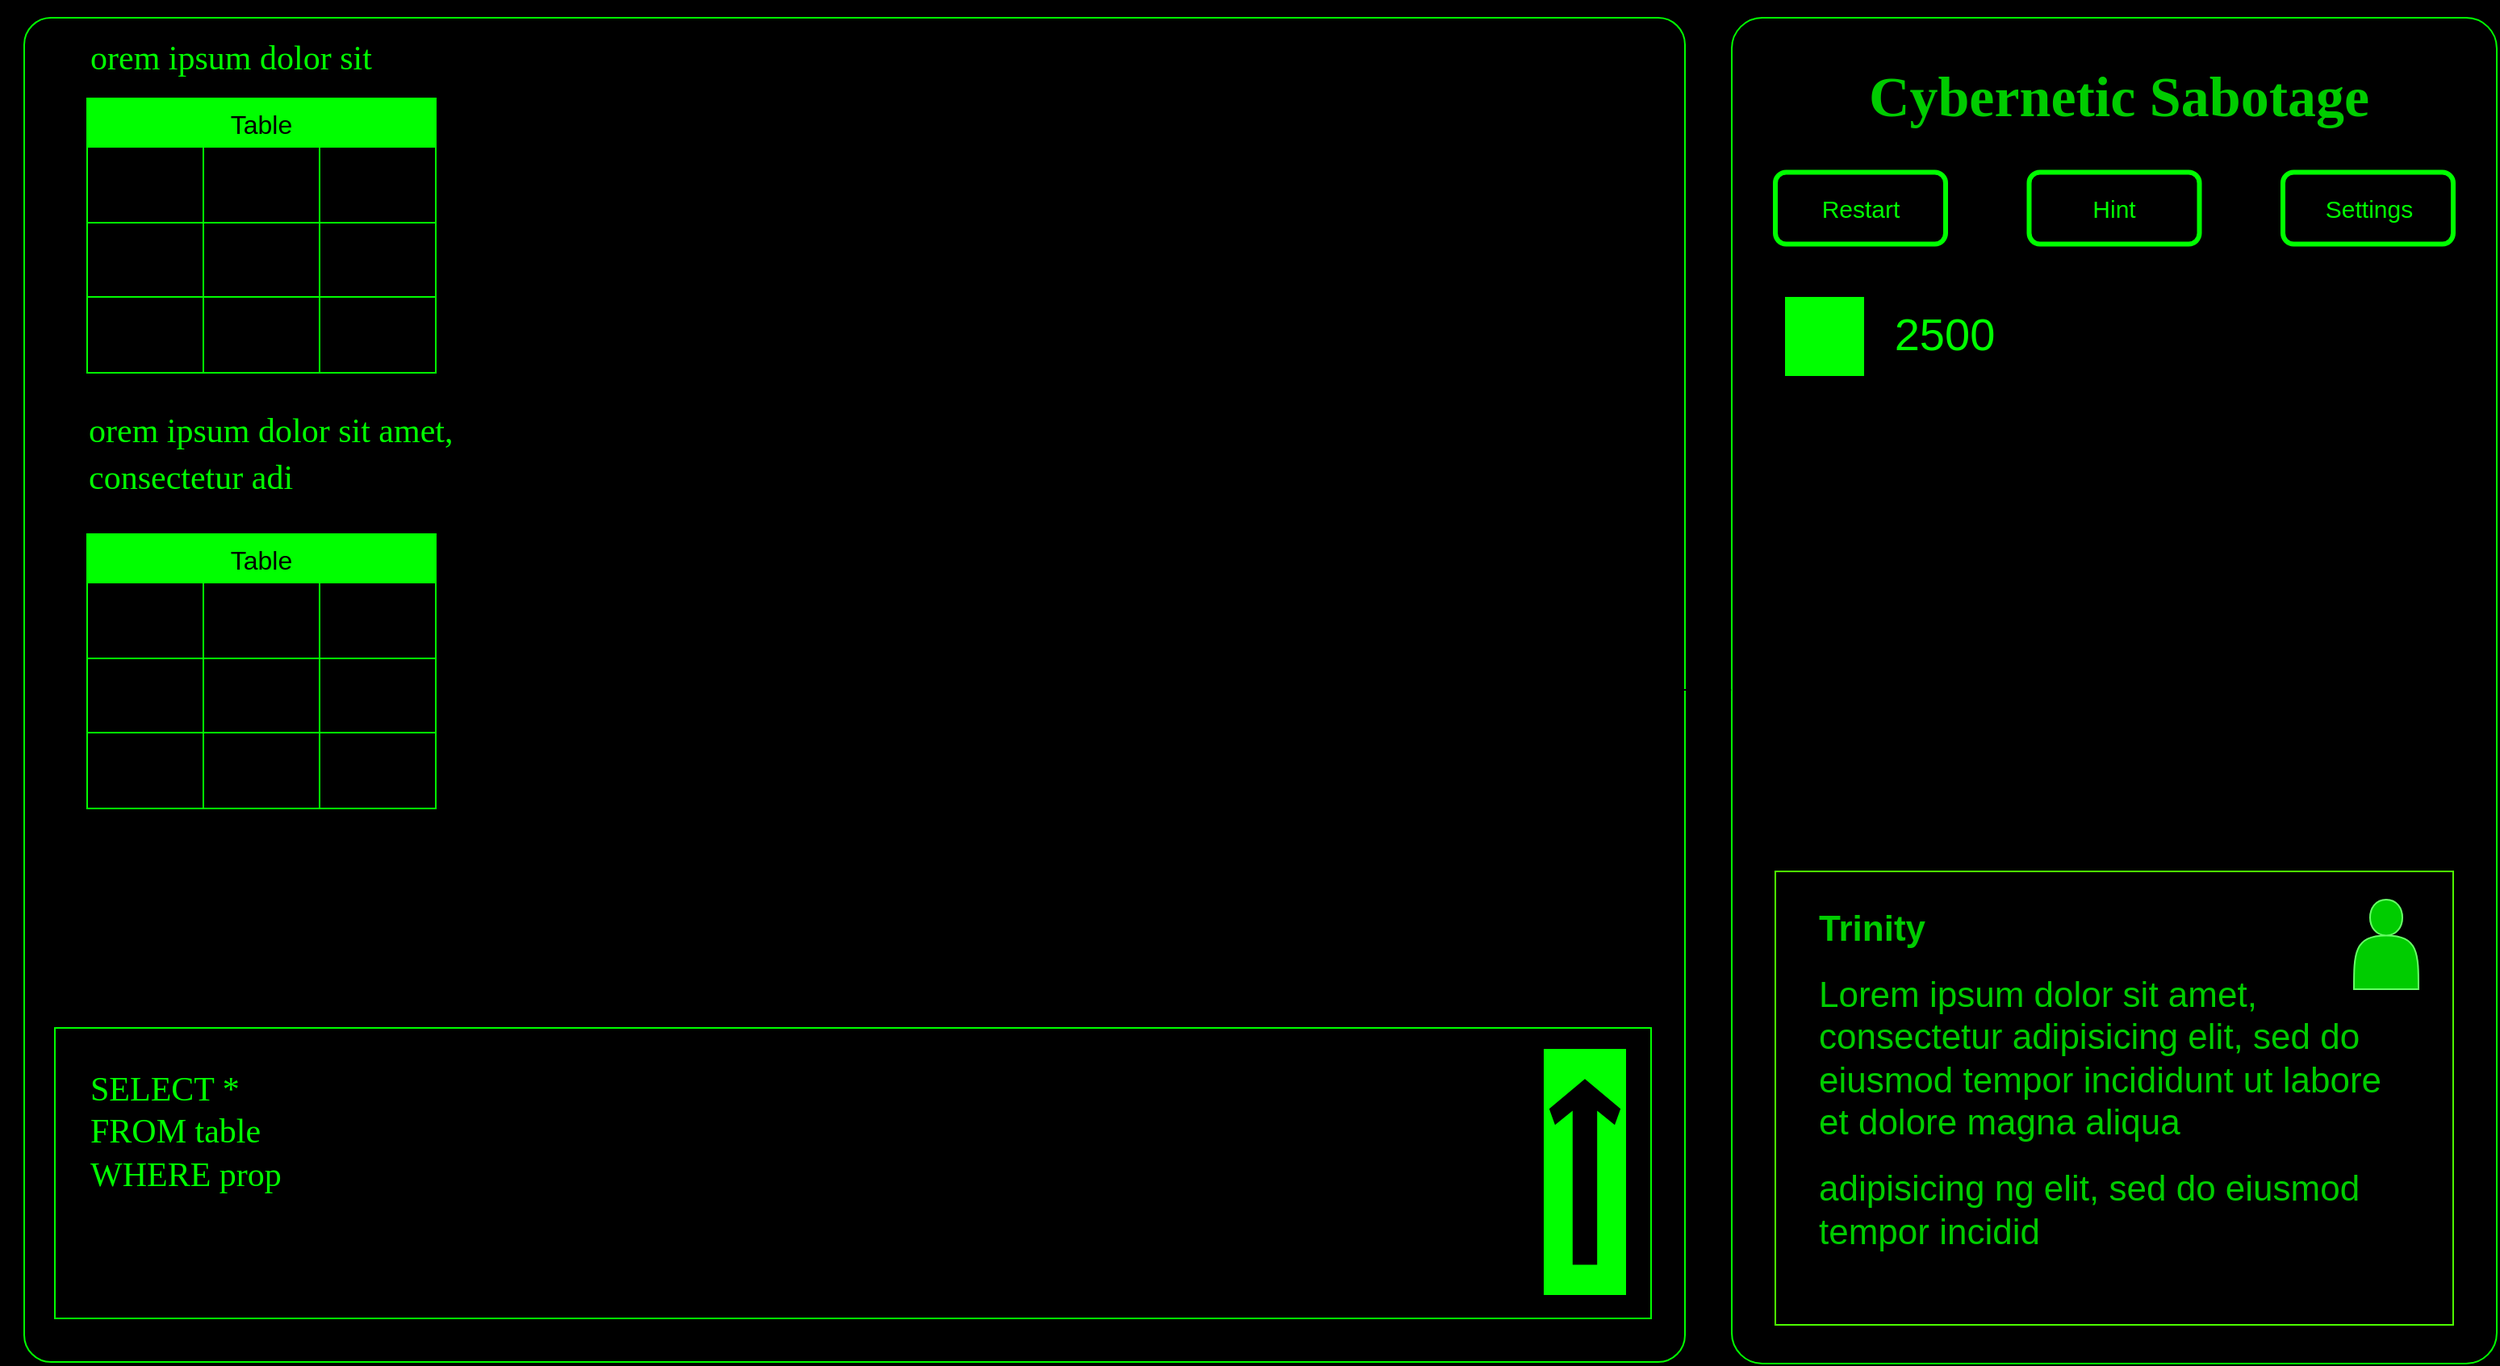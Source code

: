 <mxfile version="21.3.2" type="github">
  <diagram name="Page-1" id="F34xvEOVVVP0ipVrpbaf">
    <mxGraphModel dx="1909" dy="1125" grid="0" gridSize="10" guides="1" tooltips="1" connect="1" arrows="1" fold="1" page="1" pageScale="1" pageWidth="1600" pageHeight="900" background="#000000" math="0" shadow="0">
      <root>
        <mxCell id="0" />
        <mxCell id="1" parent="0" />
        <mxCell id="POBGn_9Outm2-H0OH8fw-16" style="edgeStyle=orthogonalEdgeStyle;rounded=0;orthogonalLoop=1;jettySize=auto;html=1;exitX=0;exitY=0.5;exitDx=0;exitDy=0;" parent="1" source="POBGn_9Outm2-H0OH8fw-1" edge="1">
          <mxGeometry relative="1" as="geometry">
            <mxPoint x="25.286" y="451.857" as="targetPoint" />
          </mxGeometry>
        </mxCell>
        <mxCell id="POBGn_9Outm2-H0OH8fw-1" value="" style="rounded=1;whiteSpace=wrap;html=1;strokeColor=#00FF00;fillColor=none;perimeterSpacing=0;arcSize=2;" parent="1" vertex="1">
          <mxGeometry x="32" y="35" width="1029" height="833" as="geometry" />
        </mxCell>
        <mxCell id="POBGn_9Outm2-H0OH8fw-3" value="" style="rounded=1;whiteSpace=wrap;html=1;strokeColor=#00FF00;fillColor=none;perimeterSpacing=0;arcSize=4;" parent="1" vertex="1">
          <mxGeometry x="1090" y="35" width="474" height="834" as="geometry" />
        </mxCell>
        <mxCell id="POBGn_9Outm2-H0OH8fw-4" value="" style="rounded=0;whiteSpace=wrap;html=1;fillColor=none;strokeColor=#4dff00;" parent="1" vertex="1">
          <mxGeometry x="1117" y="564" width="420" height="281" as="geometry" />
        </mxCell>
        <mxCell id="POBGn_9Outm2-H0OH8fw-5" value="&lt;h1 style=&quot;font-size: 22px;&quot;&gt;&lt;span style=&quot;color: rgb(0, 204, 0); background-color: initial;&quot;&gt;Trinity&lt;/span&gt;&lt;/h1&gt;&lt;h1 style=&quot;font-size: 22px;&quot;&gt;&lt;span style=&quot;background-color: initial; color: rgb(0, 204, 0); font-weight: normal;&quot;&gt;Lorem ipsum dolor sit amet, consectetur adipisicing elit, sed do eiusmod tempor incididunt ut labore et dolore magna aliqua&amp;nbsp;&lt;/span&gt;&lt;br&gt;&lt;/h1&gt;&lt;font color=&quot;#00cc00&quot; style=&quot;font-size: 22px;&quot;&gt;adipisicing&amp;nbsp;ng elit, sed do eiusmod tempor incidid&lt;/font&gt;&lt;p style=&quot;font-size: 22px;&quot;&gt;&lt;font style=&quot;font-size: 22px;&quot; color=&quot;#00cc00&quot;&gt;.&amp;nbsp;&lt;/font&gt;&lt;/p&gt;" style="text;html=1;strokeColor=none;fillColor=none;spacing=5;spacingTop=-20;whiteSpace=wrap;overflow=hidden;rounded=0;" parent="1" vertex="1">
          <mxGeometry x="1138.5" y="581.5" width="377" height="246" as="geometry" />
        </mxCell>
        <mxCell id="POBGn_9Outm2-H0OH8fw-6" value="&lt;font size=&quot;1&quot; face=&quot;Lucida Console&quot; color=&quot;#00cc00&quot; style=&quot;&quot;&gt;&lt;b style=&quot;font-size: 35px;&quot;&gt;Cybernetic Sabotage&lt;/b&gt;&lt;/font&gt;" style="text;html=1;strokeColor=none;fillColor=none;align=center;verticalAlign=middle;whiteSpace=wrap;rounded=0;" parent="1" vertex="1">
          <mxGeometry x="1117" y="48" width="426" height="71" as="geometry" />
        </mxCell>
        <mxCell id="POBGn_9Outm2-H0OH8fw-10" style="edgeStyle=orthogonalEdgeStyle;rounded=0;orthogonalLoop=1;jettySize=auto;html=1;exitX=0.5;exitY=0.5;exitDx=0;exitDy=0;exitPerimeter=0;" parent="1" target="POBGn_9Outm2-H0OH8fw-3" edge="1">
          <mxGeometry relative="1" as="geometry">
            <mxPoint x="549.5" y="451.5" as="sourcePoint" />
          </mxGeometry>
        </mxCell>
        <mxCell id="POBGn_9Outm2-H0OH8fw-11" value="" style="shape=actor;whiteSpace=wrap;html=1;fillColor=#00CC00;strokeColor=#66FF66;" parent="1" vertex="1">
          <mxGeometry x="1475.5" y="581.5" width="40" height="55.5" as="geometry" />
        </mxCell>
        <mxCell id="POBGn_9Outm2-H0OH8fw-13" value="&lt;font color=&quot;#00ff00&quot; style=&quot;font-size: 15px;&quot;&gt;Restart&lt;/font&gt;" style="rounded=1;html=1;shadow=0;dashed=0;whiteSpace=wrap;fontSize=10;fillColor=none;align=center;strokeColor=#00FF00;fontColor=#ffffff;strokeWidth=3;" parent="1" vertex="1">
          <mxGeometry x="1117" y="130.78" width="105.5" height="44.44" as="geometry" />
        </mxCell>
        <mxCell id="POBGn_9Outm2-H0OH8fw-14" value="&lt;font color=&quot;#00ff00&quot; style=&quot;font-size: 15px;&quot;&gt;Hint&lt;/font&gt;" style="rounded=1;html=1;shadow=0;dashed=0;whiteSpace=wrap;fontSize=10;fillColor=none;align=center;strokeColor=#00FF00;fontColor=#ffffff;strokeWidth=3;" parent="1" vertex="1">
          <mxGeometry x="1274.25" y="130.78" width="105.5" height="44.44" as="geometry" />
        </mxCell>
        <mxCell id="POBGn_9Outm2-H0OH8fw-15" value="&lt;font color=&quot;#00ff00&quot; style=&quot;font-size: 15px;&quot;&gt;Settings&lt;/font&gt;" style="rounded=1;html=1;shadow=0;dashed=0;whiteSpace=wrap;fontSize=10;fillColor=none;align=center;strokeColor=#00FF00;fontColor=#ffffff;strokeWidth=3;" parent="1" vertex="1">
          <mxGeometry x="1431.5" y="130.78" width="105.5" height="44.44" as="geometry" />
        </mxCell>
        <mxCell id="POBGn_9Outm2-H0OH8fw-17" value="" style="rounded=0;whiteSpace=wrap;html=1;fillColor=none;strokeColor=#00FF00;" parent="1" vertex="1">
          <mxGeometry x="51" y="661" width="989" height="180" as="geometry" />
        </mxCell>
        <mxCell id="POBGn_9Outm2-H0OH8fw-18" value="" style="rounded=0;whiteSpace=wrap;html=1;fillColor=#00FF00;strokeColor=#00FF00;" parent="1" vertex="1">
          <mxGeometry x="974" y="674.5" width="50" height="151.5" as="geometry" />
        </mxCell>
        <mxCell id="POBGn_9Outm2-H0OH8fw-20" value="" style="html=1;shadow=0;dashed=0;align=center;verticalAlign=middle;shape=mxgraph.arrows2.sharpArrow2;dy1=0.67;dx1=18;dx2=18;dy3=0.15;dx3=27;notch=0;direction=north;fillColor=#000000;" parent="1" vertex="1">
          <mxGeometry x="977.5" y="693.25" width="43" height="114" as="geometry" />
        </mxCell>
        <mxCell id="POBGn_9Outm2-H0OH8fw-22" value="&lt;font face=&quot;Lucida Console&quot; color=&quot;#00ff00&quot; style=&quot;font-size: 21px;&quot;&gt;SELECT *&lt;br style=&quot;font-size: 21px;&quot;&gt;FROM table&lt;br style=&quot;font-size: 21px;&quot;&gt;WHERE prop&lt;br style=&quot;font-size: 21px;&quot;&gt;&lt;/font&gt;" style="text;html=1;strokeColor=none;fillColor=none;align=left;verticalAlign=middle;whiteSpace=wrap;rounded=0;fontSize=21;" parent="1" vertex="1">
          <mxGeometry x="71" y="678" width="279" height="94" as="geometry" />
        </mxCell>
        <mxCell id="POBGn_9Outm2-H0OH8fw-23" value="Table" style="shape=table;startSize=30;container=1;collapsible=0;childLayout=tableLayout;strokeColor=#00FF00;fontSize=16;fillColor=#00FF00;" parent="1" vertex="1">
          <mxGeometry x="71" y="355" width="216" height="170" as="geometry" />
        </mxCell>
        <mxCell id="POBGn_9Outm2-H0OH8fw-24" value="" style="shape=tableRow;horizontal=0;startSize=0;swimlaneHead=0;swimlaneBody=0;strokeColor=inherit;top=0;left=0;bottom=0;right=0;collapsible=0;dropTarget=0;fillColor=none;points=[[0,0.5],[1,0.5]];portConstraint=eastwest;fontSize=16;" parent="POBGn_9Outm2-H0OH8fw-23" vertex="1">
          <mxGeometry y="30" width="216" height="47" as="geometry" />
        </mxCell>
        <mxCell id="POBGn_9Outm2-H0OH8fw-25" value="" style="shape=partialRectangle;html=1;whiteSpace=wrap;connectable=0;strokeColor=inherit;overflow=hidden;fillColor=none;top=0;left=0;bottom=0;right=0;pointerEvents=1;fontSize=16;" parent="POBGn_9Outm2-H0OH8fw-24" vertex="1">
          <mxGeometry width="72" height="47" as="geometry">
            <mxRectangle width="72" height="47" as="alternateBounds" />
          </mxGeometry>
        </mxCell>
        <mxCell id="POBGn_9Outm2-H0OH8fw-26" value="" style="shape=partialRectangle;html=1;whiteSpace=wrap;connectable=0;strokeColor=inherit;overflow=hidden;fillColor=none;top=0;left=0;bottom=0;right=0;pointerEvents=1;fontSize=16;" parent="POBGn_9Outm2-H0OH8fw-24" vertex="1">
          <mxGeometry x="72" width="72" height="47" as="geometry">
            <mxRectangle width="72" height="47" as="alternateBounds" />
          </mxGeometry>
        </mxCell>
        <mxCell id="POBGn_9Outm2-H0OH8fw-27" value="" style="shape=partialRectangle;html=1;whiteSpace=wrap;connectable=0;strokeColor=inherit;overflow=hidden;fillColor=none;top=0;left=0;bottom=0;right=0;pointerEvents=1;fontSize=16;" parent="POBGn_9Outm2-H0OH8fw-24" vertex="1">
          <mxGeometry x="144" width="72" height="47" as="geometry">
            <mxRectangle width="72" height="47" as="alternateBounds" />
          </mxGeometry>
        </mxCell>
        <mxCell id="POBGn_9Outm2-H0OH8fw-28" value="" style="shape=tableRow;horizontal=0;startSize=0;swimlaneHead=0;swimlaneBody=0;strokeColor=inherit;top=0;left=0;bottom=0;right=0;collapsible=0;dropTarget=0;fillColor=none;points=[[0,0.5],[1,0.5]];portConstraint=eastwest;fontSize=16;" parent="POBGn_9Outm2-H0OH8fw-23" vertex="1">
          <mxGeometry y="77" width="216" height="46" as="geometry" />
        </mxCell>
        <mxCell id="POBGn_9Outm2-H0OH8fw-29" value="" style="shape=partialRectangle;html=1;whiteSpace=wrap;connectable=0;strokeColor=inherit;overflow=hidden;fillColor=none;top=0;left=0;bottom=0;right=0;pointerEvents=1;fontSize=16;" parent="POBGn_9Outm2-H0OH8fw-28" vertex="1">
          <mxGeometry width="72" height="46" as="geometry">
            <mxRectangle width="72" height="46" as="alternateBounds" />
          </mxGeometry>
        </mxCell>
        <mxCell id="POBGn_9Outm2-H0OH8fw-30" value="" style="shape=partialRectangle;html=1;whiteSpace=wrap;connectable=0;strokeColor=inherit;overflow=hidden;fillColor=none;top=0;left=0;bottom=0;right=0;pointerEvents=1;fontSize=16;" parent="POBGn_9Outm2-H0OH8fw-28" vertex="1">
          <mxGeometry x="72" width="72" height="46" as="geometry">
            <mxRectangle width="72" height="46" as="alternateBounds" />
          </mxGeometry>
        </mxCell>
        <mxCell id="POBGn_9Outm2-H0OH8fw-31" value="" style="shape=partialRectangle;html=1;whiteSpace=wrap;connectable=0;strokeColor=inherit;overflow=hidden;fillColor=none;top=0;left=0;bottom=0;right=0;pointerEvents=1;fontSize=16;" parent="POBGn_9Outm2-H0OH8fw-28" vertex="1">
          <mxGeometry x="144" width="72" height="46" as="geometry">
            <mxRectangle width="72" height="46" as="alternateBounds" />
          </mxGeometry>
        </mxCell>
        <mxCell id="POBGn_9Outm2-H0OH8fw-32" value="" style="shape=tableRow;horizontal=0;startSize=0;swimlaneHead=0;swimlaneBody=0;strokeColor=inherit;top=0;left=0;bottom=0;right=0;collapsible=0;dropTarget=0;fillColor=none;points=[[0,0.5],[1,0.5]];portConstraint=eastwest;fontSize=16;" parent="POBGn_9Outm2-H0OH8fw-23" vertex="1">
          <mxGeometry y="123" width="216" height="47" as="geometry" />
        </mxCell>
        <mxCell id="POBGn_9Outm2-H0OH8fw-33" value="" style="shape=partialRectangle;html=1;whiteSpace=wrap;connectable=0;strokeColor=inherit;overflow=hidden;fillColor=none;top=0;left=0;bottom=0;right=0;pointerEvents=1;fontSize=16;" parent="POBGn_9Outm2-H0OH8fw-32" vertex="1">
          <mxGeometry width="72" height="47" as="geometry">
            <mxRectangle width="72" height="47" as="alternateBounds" />
          </mxGeometry>
        </mxCell>
        <mxCell id="POBGn_9Outm2-H0OH8fw-34" value="" style="shape=partialRectangle;html=1;whiteSpace=wrap;connectable=0;strokeColor=inherit;overflow=hidden;fillColor=none;top=0;left=0;bottom=0;right=0;pointerEvents=1;fontSize=16;" parent="POBGn_9Outm2-H0OH8fw-32" vertex="1">
          <mxGeometry x="72" width="72" height="47" as="geometry">
            <mxRectangle width="72" height="47" as="alternateBounds" />
          </mxGeometry>
        </mxCell>
        <mxCell id="POBGn_9Outm2-H0OH8fw-35" value="" style="shape=partialRectangle;html=1;whiteSpace=wrap;connectable=0;strokeColor=inherit;overflow=hidden;fillColor=none;top=0;left=0;bottom=0;right=0;pointerEvents=1;fontSize=16;" parent="POBGn_9Outm2-H0OH8fw-32" vertex="1">
          <mxGeometry x="144" width="72" height="47" as="geometry">
            <mxRectangle width="72" height="47" as="alternateBounds" />
          </mxGeometry>
        </mxCell>
        <mxCell id="POBGn_9Outm2-H0OH8fw-37" value="&lt;h1 style=&quot;border-color: var(--border-color); text-align: left;&quot;&gt;&lt;font face=&quot;Lucida Console&quot; color=&quot;#00ff00&quot; style=&quot;font-size: 21px; font-weight: normal;&quot;&gt;orem ipsum dolor sit amet, consectetur adi&lt;/font&gt;&lt;/h1&gt;" style="text;html=1;strokeColor=none;fillColor=none;align=center;verticalAlign=middle;whiteSpace=wrap;rounded=0;" parent="1" vertex="1">
          <mxGeometry x="71" y="222" width="276" height="163" as="geometry" />
        </mxCell>
        <mxCell id="POBGn_9Outm2-H0OH8fw-38" value="Table" style="shape=table;startSize=30;container=1;collapsible=0;childLayout=tableLayout;strokeColor=#00FF00;fontSize=16;fillColor=#00FF00;" parent="1" vertex="1">
          <mxGeometry x="71" y="85" width="216" height="170" as="geometry" />
        </mxCell>
        <mxCell id="POBGn_9Outm2-H0OH8fw-39" value="" style="shape=tableRow;horizontal=0;startSize=0;swimlaneHead=0;swimlaneBody=0;strokeColor=inherit;top=0;left=0;bottom=0;right=0;collapsible=0;dropTarget=0;fillColor=none;points=[[0,0.5],[1,0.5]];portConstraint=eastwest;fontSize=16;" parent="POBGn_9Outm2-H0OH8fw-38" vertex="1">
          <mxGeometry y="30" width="216" height="47" as="geometry" />
        </mxCell>
        <mxCell id="POBGn_9Outm2-H0OH8fw-40" value="" style="shape=partialRectangle;html=1;whiteSpace=wrap;connectable=0;strokeColor=inherit;overflow=hidden;fillColor=none;top=0;left=0;bottom=0;right=0;pointerEvents=1;fontSize=16;" parent="POBGn_9Outm2-H0OH8fw-39" vertex="1">
          <mxGeometry width="72" height="47" as="geometry">
            <mxRectangle width="72" height="47" as="alternateBounds" />
          </mxGeometry>
        </mxCell>
        <mxCell id="POBGn_9Outm2-H0OH8fw-41" value="" style="shape=partialRectangle;html=1;whiteSpace=wrap;connectable=0;strokeColor=inherit;overflow=hidden;fillColor=none;top=0;left=0;bottom=0;right=0;pointerEvents=1;fontSize=16;" parent="POBGn_9Outm2-H0OH8fw-39" vertex="1">
          <mxGeometry x="72" width="72" height="47" as="geometry">
            <mxRectangle width="72" height="47" as="alternateBounds" />
          </mxGeometry>
        </mxCell>
        <mxCell id="POBGn_9Outm2-H0OH8fw-42" value="" style="shape=partialRectangle;html=1;whiteSpace=wrap;connectable=0;strokeColor=inherit;overflow=hidden;fillColor=none;top=0;left=0;bottom=0;right=0;pointerEvents=1;fontSize=16;" parent="POBGn_9Outm2-H0OH8fw-39" vertex="1">
          <mxGeometry x="144" width="72" height="47" as="geometry">
            <mxRectangle width="72" height="47" as="alternateBounds" />
          </mxGeometry>
        </mxCell>
        <mxCell id="POBGn_9Outm2-H0OH8fw-43" value="" style="shape=tableRow;horizontal=0;startSize=0;swimlaneHead=0;swimlaneBody=0;strokeColor=inherit;top=0;left=0;bottom=0;right=0;collapsible=0;dropTarget=0;fillColor=none;points=[[0,0.5],[1,0.5]];portConstraint=eastwest;fontSize=16;" parent="POBGn_9Outm2-H0OH8fw-38" vertex="1">
          <mxGeometry y="77" width="216" height="46" as="geometry" />
        </mxCell>
        <mxCell id="POBGn_9Outm2-H0OH8fw-44" value="" style="shape=partialRectangle;html=1;whiteSpace=wrap;connectable=0;strokeColor=inherit;overflow=hidden;fillColor=none;top=0;left=0;bottom=0;right=0;pointerEvents=1;fontSize=16;" parent="POBGn_9Outm2-H0OH8fw-43" vertex="1">
          <mxGeometry width="72" height="46" as="geometry">
            <mxRectangle width="72" height="46" as="alternateBounds" />
          </mxGeometry>
        </mxCell>
        <mxCell id="POBGn_9Outm2-H0OH8fw-45" value="" style="shape=partialRectangle;html=1;whiteSpace=wrap;connectable=0;strokeColor=inherit;overflow=hidden;fillColor=none;top=0;left=0;bottom=0;right=0;pointerEvents=1;fontSize=16;" parent="POBGn_9Outm2-H0OH8fw-43" vertex="1">
          <mxGeometry x="72" width="72" height="46" as="geometry">
            <mxRectangle width="72" height="46" as="alternateBounds" />
          </mxGeometry>
        </mxCell>
        <mxCell id="POBGn_9Outm2-H0OH8fw-46" value="" style="shape=partialRectangle;html=1;whiteSpace=wrap;connectable=0;strokeColor=inherit;overflow=hidden;fillColor=none;top=0;left=0;bottom=0;right=0;pointerEvents=1;fontSize=16;" parent="POBGn_9Outm2-H0OH8fw-43" vertex="1">
          <mxGeometry x="144" width="72" height="46" as="geometry">
            <mxRectangle width="72" height="46" as="alternateBounds" />
          </mxGeometry>
        </mxCell>
        <mxCell id="POBGn_9Outm2-H0OH8fw-47" value="" style="shape=tableRow;horizontal=0;startSize=0;swimlaneHead=0;swimlaneBody=0;strokeColor=inherit;top=0;left=0;bottom=0;right=0;collapsible=0;dropTarget=0;fillColor=none;points=[[0,0.5],[1,0.5]];portConstraint=eastwest;fontSize=16;" parent="POBGn_9Outm2-H0OH8fw-38" vertex="1">
          <mxGeometry y="123" width="216" height="47" as="geometry" />
        </mxCell>
        <mxCell id="POBGn_9Outm2-H0OH8fw-48" value="" style="shape=partialRectangle;html=1;whiteSpace=wrap;connectable=0;strokeColor=inherit;overflow=hidden;fillColor=none;top=0;left=0;bottom=0;right=0;pointerEvents=1;fontSize=16;" parent="POBGn_9Outm2-H0OH8fw-47" vertex="1">
          <mxGeometry width="72" height="47" as="geometry">
            <mxRectangle width="72" height="47" as="alternateBounds" />
          </mxGeometry>
        </mxCell>
        <mxCell id="POBGn_9Outm2-H0OH8fw-49" value="" style="shape=partialRectangle;html=1;whiteSpace=wrap;connectable=0;strokeColor=inherit;overflow=hidden;fillColor=none;top=0;left=0;bottom=0;right=0;pointerEvents=1;fontSize=16;" parent="POBGn_9Outm2-H0OH8fw-47" vertex="1">
          <mxGeometry x="72" width="72" height="47" as="geometry">
            <mxRectangle width="72" height="47" as="alternateBounds" />
          </mxGeometry>
        </mxCell>
        <mxCell id="POBGn_9Outm2-H0OH8fw-50" value="" style="shape=partialRectangle;html=1;whiteSpace=wrap;connectable=0;strokeColor=inherit;overflow=hidden;fillColor=none;top=0;left=0;bottom=0;right=0;pointerEvents=1;fontSize=16;" parent="POBGn_9Outm2-H0OH8fw-47" vertex="1">
          <mxGeometry x="144" width="72" height="47" as="geometry">
            <mxRectangle width="72" height="47" as="alternateBounds" />
          </mxGeometry>
        </mxCell>
        <mxCell id="POBGn_9Outm2-H0OH8fw-51" value="&lt;h1 style=&quot;border-color: var(--border-color);&quot;&gt;&lt;font face=&quot;Lucida Console&quot; color=&quot;#00ff00&quot; style=&quot;font-size: 21px; font-weight: normal;&quot;&gt;orem ipsum dolor sit&lt;/font&gt;&lt;/h1&gt;" style="text;html=1;strokeColor=none;fillColor=none;align=left;verticalAlign=middle;whiteSpace=wrap;rounded=0;" parent="1" vertex="1">
          <mxGeometry x="71" y="24" width="276" height="70" as="geometry" />
        </mxCell>
        <mxCell id="88K8nGgL9I633AfGU3CL-1" value="" style="shape=image;html=1;verticalAlign=top;verticalLabelPosition=bottom;labelBackgroundColor=#ffffff;imageAspect=0;aspect=fixed;image=https://cdn4.iconfinder.com/data/icons/aiga-symbol-signs/441/aiga_cashier-128.png;imageBackground=#00FF00;imageBorder=none;" vertex="1" parent="1">
          <mxGeometry x="1123" y="208" width="49" height="49" as="geometry" />
        </mxCell>
        <mxCell id="88K8nGgL9I633AfGU3CL-3" value="&lt;font style=&quot;font-size: 28px;&quot; color=&quot;#00ff00&quot;&gt;2500&lt;/font&gt;" style="text;html=1;strokeColor=none;fillColor=none;align=center;verticalAlign=middle;whiteSpace=wrap;rounded=0;" vertex="1" parent="1">
          <mxGeometry x="1192" y="215.5" width="60" height="30" as="geometry" />
        </mxCell>
      </root>
    </mxGraphModel>
  </diagram>
</mxfile>
